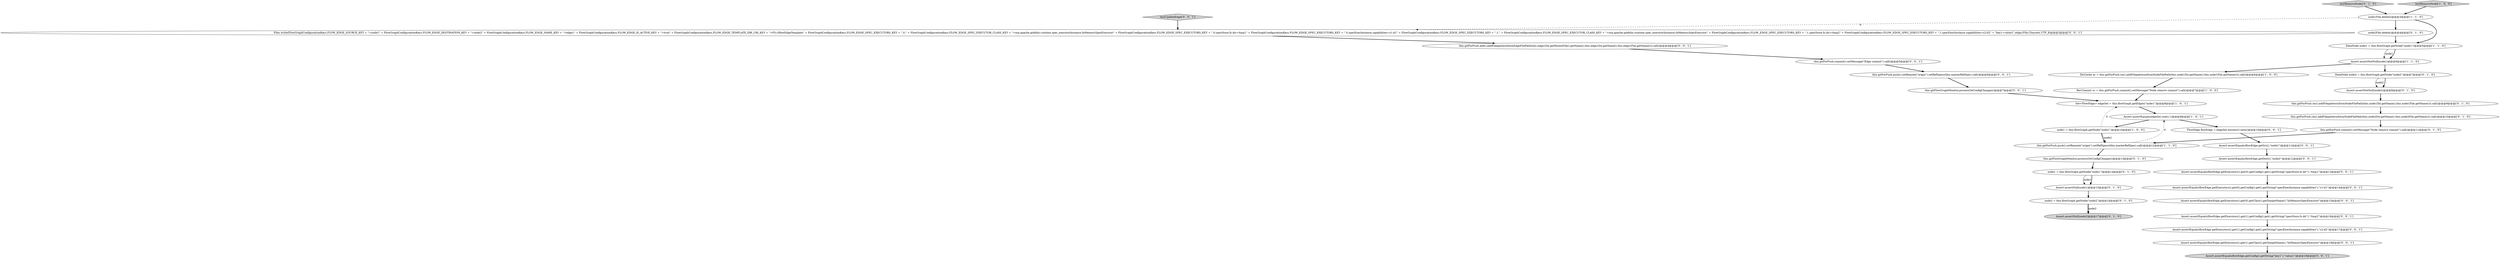 digraph {
0 [style = filled, label = "node1File.delete()@@@3@@@['1', '1', '0']", fillcolor = white, shape = ellipse image = "AAA0AAABBB1BBB"];
1 [style = filled, label = "Assert.assertEquals(edgeSet.size(),1)@@@9@@@['1', '0', '1']", fillcolor = white, shape = ellipse image = "AAA0AAABBB1BBB"];
34 [style = filled, label = "Assert.assertEquals(flowEdge.getExecutors().get(1).getConfig().get().getString(\"specExecInstance.capabilities\"),\"s2:d2\")@@@17@@@['0', '0', '1']", fillcolor = white, shape = ellipse image = "AAA0AAABBB3BBB"];
26 [style = filled, label = "Assert.assertEquals(flowEdge.getExecutors().get(0).getClass().getSimpleName(),\"InMemorySpecExecutor\")@@@15@@@['0', '0', '1']", fillcolor = white, shape = ellipse image = "AAA0AAABBB3BBB"];
31 [style = filled, label = "testUpdateEdge['0', '0', '1']", fillcolor = lightgray, shape = diamond image = "AAA0AAABBB3BBB"];
6 [style = filled, label = "Assert.assertNotNull(node1)@@@6@@@['1', '1', '0']", fillcolor = white, shape = ellipse image = "AAA0AAABBB1BBB"];
12 [style = filled, label = "testRemoveNode['0', '1', '0']", fillcolor = lightgray, shape = diamond image = "AAA0AAABBB2BBB"];
35 [style = filled, label = "Files.write(FlowGraphConfigurationKeys.FLOW_EDGE_SOURCE_KEY + \"=node1\" + FlowGraphConfigurationKeys.FLOW_EDGE_DESTINATION_KEY + \"=node2\" + FlowGraphConfigurationKeys.FLOW_EDGE_NAME_KEY + \"=edge1\" + FlowGraphConfigurationKeys.FLOW_EDGE_IS_ACTIVE_KEY + \"=true\" + FlowGraphConfigurationKeys.FLOW_EDGE_TEMPLATE_DIR_URI_KEY + \"=FS:///flowEdgeTemplate\" + FlowGraphConfigurationKeys.FLOW_EDGE_SPEC_EXECUTORS_KEY + \".0.\" + FlowGraphConfigurationKeys.FLOW_EDGE_SPEC_EXECUTOR_CLASS_KEY + \"=org.apache.gobblin.runtime.spec_executorInstance.InMemorySpecExecutor\" + FlowGraphConfigurationKeys.FLOW_EDGE_SPEC_EXECUTORS_KEY + \".0.specStore.fs.dir=/tmp1\" + FlowGraphConfigurationKeys.FLOW_EDGE_SPEC_EXECUTORS_KEY + \".0.specExecInstance.capabilities=s1:d1\" + FlowGraphConfigurationKeys.FLOW_EDGE_SPEC_EXECUTORS_KEY + \".1.\" + FlowGraphConfigurationKeys.FLOW_EDGE_SPEC_EXECUTOR_CLASS_KEY + \"=org.apache.gobblin.runtime.spec_executorInstance.InMemorySpecExecutor\" + FlowGraphConfigurationKeys.FLOW_EDGE_SPEC_EXECUTORS_KEY + \".1.specStore.fs.dir=/tmp2\" + FlowGraphConfigurationKeys.FLOW_EDGE_SPEC_EXECUTORS_KEY + \".1.specExecInstance.capabilities=s2:d2\" + \"key1=value1\",edge1File,Charsets.UTF_8)@@@3@@@['0', '0', '1']", fillcolor = white, shape = ellipse image = "AAA0AAABBB3BBB"];
16 [style = filled, label = "this.gitFlowGraphMonitor.processGitConfigChanges()@@@13@@@['0', '1', '0']", fillcolor = white, shape = ellipse image = "AAA0AAABBB2BBB"];
7 [style = filled, label = "Set<FlowEdge> edgeSet = this.flowGraph.getEdges(\"node1\")@@@8@@@['1', '0', '1']", fillcolor = white, shape = ellipse image = "AAA0AAABBB1BBB"];
28 [style = filled, label = "FlowEdge flowEdge = edgeSet.iterator().next()@@@10@@@['0', '0', '1']", fillcolor = white, shape = ellipse image = "AAA0AAABBB3BBB"];
30 [style = filled, label = "this.gitFlowGraphMonitor.processGitConfigChanges()@@@7@@@['0', '0', '1']", fillcolor = white, shape = ellipse image = "AAA0AAABBB3BBB"];
29 [style = filled, label = "Assert.assertEquals(flowEdge.getExecutors().get(0).getConfig().get().getString(\"specStore.fs.dir\"),\"/tmp1\")@@@13@@@['0', '0', '1']", fillcolor = white, shape = ellipse image = "AAA0AAABBB3BBB"];
11 [style = filled, label = "DataNode node2 = this.flowGraph.getNode(\"node2\")@@@7@@@['0', '1', '0']", fillcolor = white, shape = ellipse image = "AAA0AAABBB2BBB"];
10 [style = filled, label = "Assert.assertNull(node2)@@@17@@@['0', '1', '0']", fillcolor = lightgray, shape = ellipse image = "AAA1AAABBB2BBB"];
19 [style = filled, label = "Assert.assertNotNull(node2)@@@8@@@['0', '1', '0']", fillcolor = white, shape = ellipse image = "AAA0AAABBB2BBB"];
22 [style = filled, label = "Assert.assertEquals(flowEdge.getExecutors().get(1).getClass().getSimpleName(),\"InMemorySpecExecutor\")@@@18@@@['0', '0', '1']", fillcolor = white, shape = ellipse image = "AAA0AAABBB3BBB"];
25 [style = filled, label = "this.gitForPush.commit().setMessage(\"Edge commit\").call()@@@5@@@['0', '0', '1']", fillcolor = white, shape = ellipse image = "AAA0AAABBB3BBB"];
20 [style = filled, label = "node2 = this.flowGraph.getNode(\"node2\")@@@16@@@['0', '1', '0']", fillcolor = white, shape = ellipse image = "AAA1AAABBB2BBB"];
33 [style = filled, label = "Assert.assertEquals(flowEdge.getExecutors().get(0).getConfig().get().getString(\"specExecInstance.capabilities\"),\"s1:d1\")@@@14@@@['0', '0', '1']", fillcolor = white, shape = ellipse image = "AAA0AAABBB3BBB"];
5 [style = filled, label = "testRemoveNode['1', '0', '0']", fillcolor = lightgray, shape = diamond image = "AAA0AAABBB1BBB"];
18 [style = filled, label = "node1 = this.flowGraph.getNode(\"node1\")@@@14@@@['0', '1', '0']", fillcolor = white, shape = ellipse image = "AAA0AAABBB2BBB"];
3 [style = filled, label = "RevCommit cc = this.gitForPush.commit().setMessage(\"Node remove commit\").call()@@@7@@@['1', '0', '0']", fillcolor = white, shape = ellipse image = "AAA0AAABBB1BBB"];
21 [style = filled, label = "this.gitForPush.rm().addFilepattern(formNodeFilePath(this.node1Dir.getName(),this.node1File.getName())).call()@@@9@@@['0', '1', '0']", fillcolor = white, shape = ellipse image = "AAA1AAABBB2BBB"];
32 [style = filled, label = "this.gitForPush.add().addFilepattern(formEdgeFilePath(this.edge1Dir.getParentFile().getName(),this.edge1Dir.getName(),this.edge1File.getName())).call()@@@4@@@['0', '0', '1']", fillcolor = white, shape = ellipse image = "AAA0AAABBB3BBB"];
36 [style = filled, label = "Assert.assertEquals(flowEdge.getSrc(),\"node1\")@@@11@@@['0', '0', '1']", fillcolor = white, shape = ellipse image = "AAA0AAABBB3BBB"];
15 [style = filled, label = "this.gitForPush.commit().setMessage(\"Node remove commit\").call()@@@11@@@['0', '1', '0']", fillcolor = white, shape = ellipse image = "AAA1AAABBB2BBB"];
2 [style = filled, label = "DataNode node1 = this.flowGraph.getNode(\"node1\")@@@5@@@['1', '1', '0']", fillcolor = white, shape = ellipse image = "AAA0AAABBB1BBB"];
8 [style = filled, label = "DirCache ac = this.gitForPush.rm().addFilepattern(formNodeFilePath(this.node1Dir.getName(),this.node1File.getName())).call()@@@6@@@['1', '0', '0']", fillcolor = white, shape = ellipse image = "AAA0AAABBB1BBB"];
37 [style = filled, label = "Assert.assertEquals(flowEdge.getExecutors().get(1).getConfig().get().getString(\"specStore.fs.dir\"),\"/tmp2\")@@@16@@@['0', '0', '1']", fillcolor = white, shape = ellipse image = "AAA0AAABBB3BBB"];
24 [style = filled, label = "Assert.assertEquals(flowEdge.getConfig().getString(\"key1\"),\"value1\")@@@19@@@['0', '0', '1']", fillcolor = lightgray, shape = ellipse image = "AAA0AAABBB3BBB"];
27 [style = filled, label = "this.gitForPush.push().setRemote(\"origin\").setRefSpecs(this.masterRefSpec).call()@@@6@@@['0', '0', '1']", fillcolor = white, shape = ellipse image = "AAA0AAABBB3BBB"];
23 [style = filled, label = "Assert.assertEquals(flowEdge.getDest(),\"node2\")@@@12@@@['0', '0', '1']", fillcolor = white, shape = ellipse image = "AAA0AAABBB3BBB"];
14 [style = filled, label = "this.gitForPush.rm().addFilepattern(formNodeFilePath(this.node2Dir.getName(),this.node2File.getName())).call()@@@10@@@['0', '1', '0']", fillcolor = white, shape = ellipse image = "AAA1AAABBB2BBB"];
9 [style = filled, label = "this.gitForPush.push().setRemote(\"origin\").setRefSpecs(this.masterRefSpec).call()@@@12@@@['1', '1', '0']", fillcolor = white, shape = ellipse image = "AAA0AAABBB1BBB"];
17 [style = filled, label = "Assert.assertNull(node1)@@@15@@@['0', '1', '0']", fillcolor = white, shape = ellipse image = "AAA0AAABBB2BBB"];
13 [style = filled, label = "node2File.delete()@@@4@@@['0', '1', '0']", fillcolor = white, shape = ellipse image = "AAA1AAABBB2BBB"];
4 [style = filled, label = "node1 = this.flowGraph.getNode(\"node1\")@@@10@@@['1', '0', '0']", fillcolor = white, shape = ellipse image = "AAA0AAABBB1BBB"];
12->0 [style = bold, label=""];
21->14 [style = bold, label=""];
4->7 [style = dashed, label="0"];
15->9 [style = bold, label=""];
20->10 [style = bold, label=""];
22->24 [style = bold, label=""];
16->18 [style = bold, label=""];
1->28 [style = bold, label=""];
9->16 [style = bold, label=""];
6->11 [style = bold, label=""];
18->17 [style = solid, label="node1"];
17->20 [style = bold, label=""];
0->13 [style = bold, label=""];
3->7 [style = bold, label=""];
6->8 [style = bold, label=""];
2->6 [style = solid, label="node1"];
8->3 [style = bold, label=""];
35->32 [style = bold, label=""];
36->23 [style = bold, label=""];
19->21 [style = bold, label=""];
31->35 [style = bold, label=""];
37->34 [style = bold, label=""];
5->0 [style = bold, label=""];
32->25 [style = bold, label=""];
28->36 [style = bold, label=""];
9->1 [style = dashed, label="0"];
30->7 [style = bold, label=""];
4->9 [style = bold, label=""];
11->19 [style = bold, label=""];
27->30 [style = bold, label=""];
1->4 [style = bold, label=""];
0->35 [style = dashed, label="0"];
2->6 [style = bold, label=""];
18->17 [style = bold, label=""];
20->10 [style = solid, label="node2"];
7->1 [style = bold, label=""];
0->2 [style = bold, label=""];
34->22 [style = bold, label=""];
25->27 [style = bold, label=""];
13->2 [style = bold, label=""];
26->37 [style = bold, label=""];
14->15 [style = bold, label=""];
4->9 [style = solid, label="node1"];
29->33 [style = bold, label=""];
33->26 [style = bold, label=""];
23->29 [style = bold, label=""];
11->19 [style = solid, label="node2"];
}
